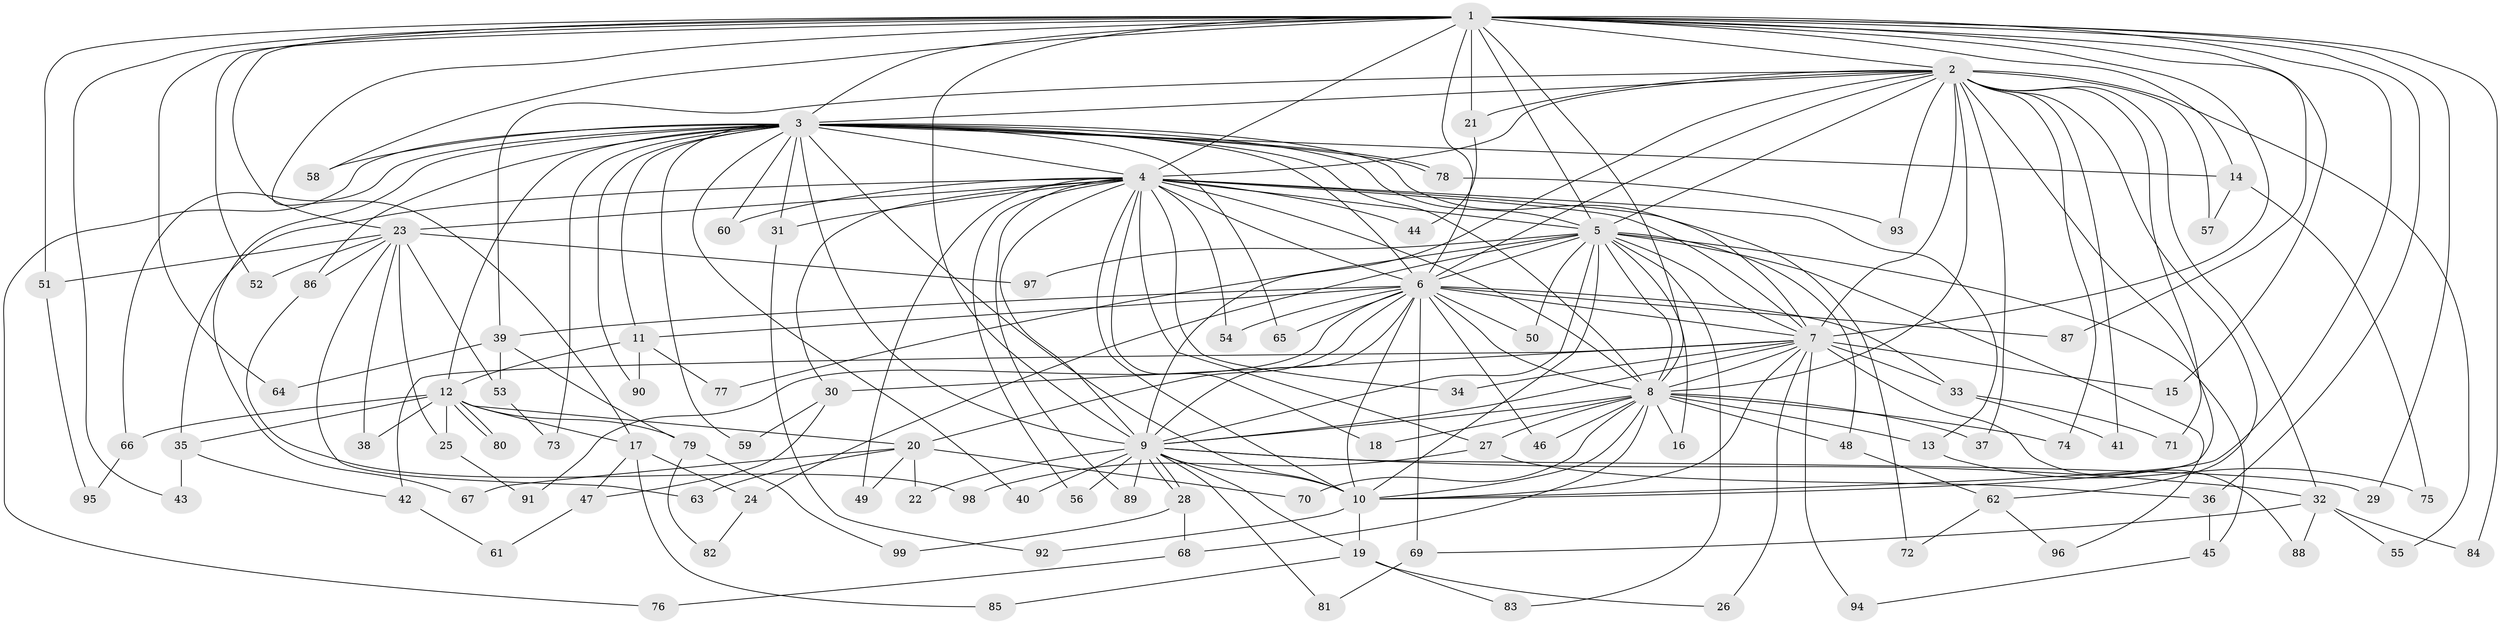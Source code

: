 // Generated by graph-tools (version 1.1) at 2025/35/03/09/25 02:35:12]
// undirected, 99 vertices, 223 edges
graph export_dot {
graph [start="1"]
  node [color=gray90,style=filled];
  1;
  2;
  3;
  4;
  5;
  6;
  7;
  8;
  9;
  10;
  11;
  12;
  13;
  14;
  15;
  16;
  17;
  18;
  19;
  20;
  21;
  22;
  23;
  24;
  25;
  26;
  27;
  28;
  29;
  30;
  31;
  32;
  33;
  34;
  35;
  36;
  37;
  38;
  39;
  40;
  41;
  42;
  43;
  44;
  45;
  46;
  47;
  48;
  49;
  50;
  51;
  52;
  53;
  54;
  55;
  56;
  57;
  58;
  59;
  60;
  61;
  62;
  63;
  64;
  65;
  66;
  67;
  68;
  69;
  70;
  71;
  72;
  73;
  74;
  75;
  76;
  77;
  78;
  79;
  80;
  81;
  82;
  83;
  84;
  85;
  86;
  87;
  88;
  89;
  90;
  91;
  92;
  93;
  94;
  95;
  96;
  97;
  98;
  99;
  1 -- 2;
  1 -- 3;
  1 -- 4;
  1 -- 5;
  1 -- 6;
  1 -- 7;
  1 -- 8;
  1 -- 9;
  1 -- 10;
  1 -- 14;
  1 -- 15;
  1 -- 17;
  1 -- 21;
  1 -- 23;
  1 -- 29;
  1 -- 36;
  1 -- 43;
  1 -- 51;
  1 -- 52;
  1 -- 58;
  1 -- 64;
  1 -- 84;
  1 -- 87;
  2 -- 3;
  2 -- 4;
  2 -- 5;
  2 -- 6;
  2 -- 7;
  2 -- 8;
  2 -- 9;
  2 -- 10;
  2 -- 21;
  2 -- 32;
  2 -- 37;
  2 -- 39;
  2 -- 41;
  2 -- 55;
  2 -- 57;
  2 -- 62;
  2 -- 71;
  2 -- 74;
  2 -- 93;
  3 -- 4;
  3 -- 5;
  3 -- 6;
  3 -- 7;
  3 -- 8;
  3 -- 9;
  3 -- 10;
  3 -- 11;
  3 -- 12;
  3 -- 14;
  3 -- 31;
  3 -- 40;
  3 -- 58;
  3 -- 59;
  3 -- 60;
  3 -- 65;
  3 -- 66;
  3 -- 67;
  3 -- 73;
  3 -- 76;
  3 -- 78;
  3 -- 78;
  3 -- 86;
  3 -- 90;
  4 -- 5;
  4 -- 6;
  4 -- 7;
  4 -- 8;
  4 -- 9;
  4 -- 10;
  4 -- 13;
  4 -- 18;
  4 -- 23;
  4 -- 27;
  4 -- 30;
  4 -- 31;
  4 -- 34;
  4 -- 35;
  4 -- 44;
  4 -- 49;
  4 -- 54;
  4 -- 56;
  4 -- 60;
  4 -- 72;
  4 -- 89;
  5 -- 6;
  5 -- 7;
  5 -- 8;
  5 -- 9;
  5 -- 10;
  5 -- 16;
  5 -- 24;
  5 -- 45;
  5 -- 48;
  5 -- 50;
  5 -- 77;
  5 -- 83;
  5 -- 96;
  5 -- 97;
  6 -- 7;
  6 -- 8;
  6 -- 9;
  6 -- 10;
  6 -- 11;
  6 -- 20;
  6 -- 33;
  6 -- 39;
  6 -- 46;
  6 -- 50;
  6 -- 54;
  6 -- 65;
  6 -- 69;
  6 -- 87;
  6 -- 91;
  7 -- 8;
  7 -- 9;
  7 -- 10;
  7 -- 15;
  7 -- 26;
  7 -- 30;
  7 -- 33;
  7 -- 34;
  7 -- 42;
  7 -- 88;
  7 -- 94;
  8 -- 9;
  8 -- 10;
  8 -- 13;
  8 -- 16;
  8 -- 18;
  8 -- 27;
  8 -- 37;
  8 -- 46;
  8 -- 48;
  8 -- 68;
  8 -- 70;
  8 -- 74;
  9 -- 10;
  9 -- 19;
  9 -- 22;
  9 -- 28;
  9 -- 28;
  9 -- 29;
  9 -- 32;
  9 -- 40;
  9 -- 56;
  9 -- 81;
  9 -- 89;
  10 -- 19;
  10 -- 92;
  11 -- 12;
  11 -- 77;
  11 -- 90;
  12 -- 17;
  12 -- 20;
  12 -- 25;
  12 -- 35;
  12 -- 38;
  12 -- 66;
  12 -- 79;
  12 -- 80;
  12 -- 80;
  13 -- 75;
  14 -- 57;
  14 -- 75;
  17 -- 24;
  17 -- 47;
  17 -- 85;
  19 -- 26;
  19 -- 83;
  19 -- 85;
  20 -- 22;
  20 -- 49;
  20 -- 63;
  20 -- 67;
  20 -- 70;
  21 -- 44;
  23 -- 25;
  23 -- 38;
  23 -- 51;
  23 -- 52;
  23 -- 53;
  23 -- 63;
  23 -- 86;
  23 -- 97;
  24 -- 82;
  25 -- 91;
  27 -- 36;
  27 -- 98;
  28 -- 68;
  28 -- 99;
  30 -- 47;
  30 -- 59;
  31 -- 92;
  32 -- 55;
  32 -- 69;
  32 -- 84;
  32 -- 88;
  33 -- 41;
  33 -- 71;
  35 -- 42;
  35 -- 43;
  36 -- 45;
  39 -- 53;
  39 -- 64;
  39 -- 79;
  42 -- 61;
  45 -- 94;
  47 -- 61;
  48 -- 62;
  51 -- 95;
  53 -- 73;
  62 -- 72;
  62 -- 96;
  66 -- 95;
  68 -- 76;
  69 -- 81;
  78 -- 93;
  79 -- 82;
  79 -- 99;
  86 -- 98;
}
